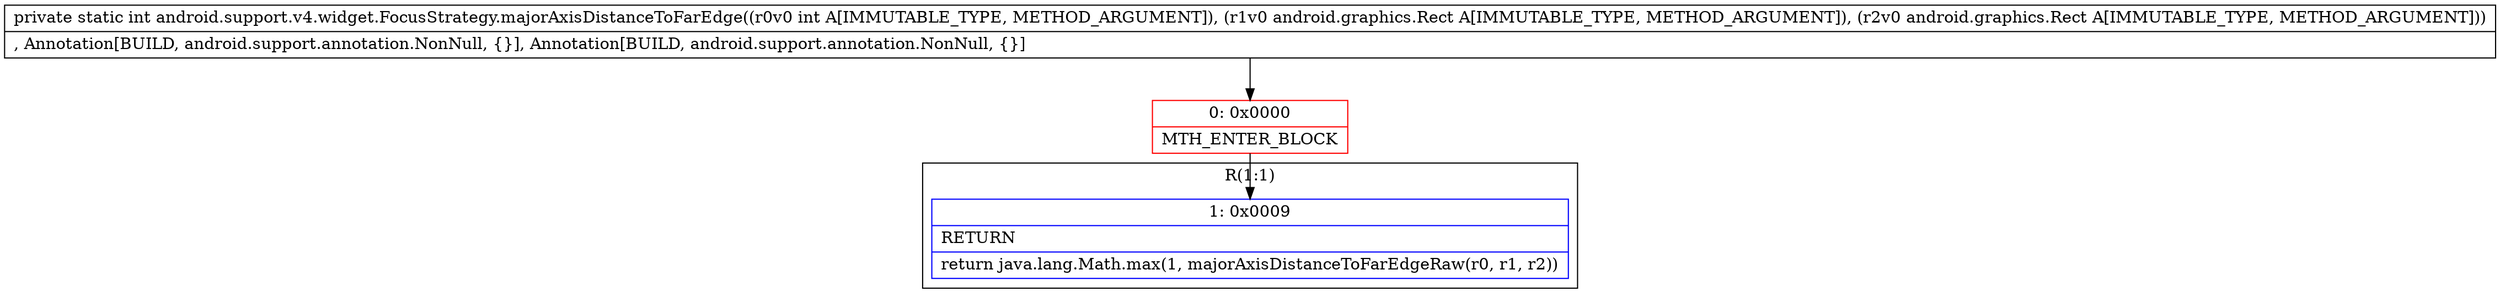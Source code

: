 digraph "CFG forandroid.support.v4.widget.FocusStrategy.majorAxisDistanceToFarEdge(ILandroid\/graphics\/Rect;Landroid\/graphics\/Rect;)I" {
subgraph cluster_Region_2042017500 {
label = "R(1:1)";
node [shape=record,color=blue];
Node_1 [shape=record,label="{1\:\ 0x0009|RETURN\l|return java.lang.Math.max(1, majorAxisDistanceToFarEdgeRaw(r0, r1, r2))\l}"];
}
Node_0 [shape=record,color=red,label="{0\:\ 0x0000|MTH_ENTER_BLOCK\l}"];
MethodNode[shape=record,label="{private static int android.support.v4.widget.FocusStrategy.majorAxisDistanceToFarEdge((r0v0 int A[IMMUTABLE_TYPE, METHOD_ARGUMENT]), (r1v0 android.graphics.Rect A[IMMUTABLE_TYPE, METHOD_ARGUMENT]), (r2v0 android.graphics.Rect A[IMMUTABLE_TYPE, METHOD_ARGUMENT]))  | , Annotation[BUILD, android.support.annotation.NonNull, \{\}], Annotation[BUILD, android.support.annotation.NonNull, \{\}]\l}"];
MethodNode -> Node_0;
Node_0 -> Node_1;
}

